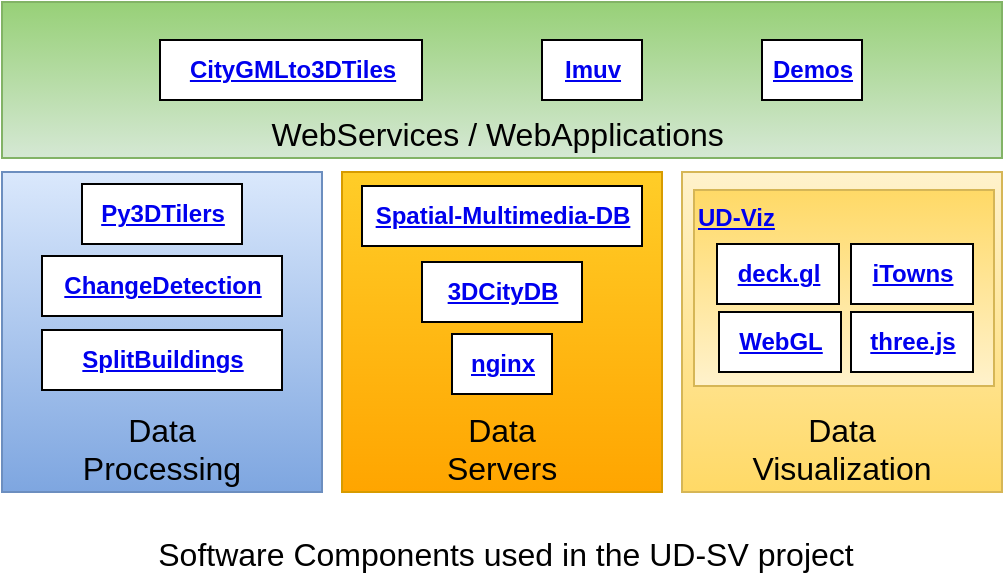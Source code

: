 <mxfile version="16.5.1" type="device"><diagram id="Is-bnBF7DEygCVxP_1LT" name="Page-1"><mxGraphModel dx="1923" dy="643" grid="1" gridSize="10" guides="1" tooltips="1" connect="1" arrows="1" fold="1" page="1" pageScale="1" pageWidth="850" pageHeight="1100" math="0" shadow="0"><root><mxCell id="0"/><mxCell id="1" parent="0"/><mxCell id="7-yEm2ZziI9VVJ4pwbOf-1" value="Data&lt;br style=&quot;font-size: 16px;&quot;&gt;Processing" style="whiteSpace=wrap;html=1;aspect=fixed;verticalAlign=bottom;fontSize=16;fillColor=#dae8fc;strokeColor=#6c8ebf;gradientColor=#7ea6e0;" vertex="1" parent="1"><mxGeometry x="-20" y="145" width="160" height="160" as="geometry"/></mxCell><UserObject label="&lt;a href=&quot;https://github.com/VCityTeam/py3dtilers&quot;&gt;&lt;b&gt;Py3DTilers&lt;/b&gt;&lt;br&gt;&lt;/a&gt;" link="https://github.com/VCityTeam/py3dtilers" id="fuFfBIMAyb1Y97lQ4swn-5"><mxCell style="html=1;" parent="1" vertex="1"><mxGeometry x="20" y="151" width="80" height="30" as="geometry"/></mxCell></UserObject><UserObject label="&lt;a href=&quot;https://github.com/VCityTeam/py3dtilers&quot;&gt;&lt;b&gt;ChangeDetection&lt;/b&gt;&lt;br&gt;&lt;/a&gt;" link="https://github.com/VCityTeam/3DUSE/blob/master/src/utils/cmdline/extractBuildingsConstructionDemolitionDates.cxx#L41" id="7-yEm2ZziI9VVJ4pwbOf-2"><mxCell style="html=1;" vertex="1" parent="1"><mxGeometry y="187" width="120" height="30" as="geometry"/></mxCell></UserObject><UserObject label="&lt;a href=&quot;https://github.com/VCityTeam/py3dtilers&quot;&gt;&lt;b&gt;SplitBuildings&lt;/b&gt;&lt;br&gt;&lt;/a&gt;" link="https://github.com/VCityTeam/3DUSE/blob/master/src/utils/cmdline/splitCityGMLBuildings.cxx#L39" id="7-yEm2ZziI9VVJ4pwbOf-3"><mxCell style="html=1;" vertex="1" parent="1"><mxGeometry y="224" width="120" height="30" as="geometry"/></mxCell></UserObject><mxCell id="7-yEm2ZziI9VVJ4pwbOf-4" value="Data&lt;br style=&quot;font-size: 16px&quot;&gt;Servers" style="whiteSpace=wrap;html=1;aspect=fixed;verticalAlign=bottom;fontSize=16;fillColor=#ffcd28;strokeColor=#d79b00;gradientColor=#ffa500;" vertex="1" parent="1"><mxGeometry x="150" y="145" width="160" height="160" as="geometry"/></mxCell><UserObject label="&lt;b&gt;&lt;a href=&quot;https://github.com/VCityTeam/Spatial-Multimedia-DB&quot;&gt;Spatial-Multimedia-DB&lt;/a&gt;&lt;/b&gt;&lt;a href=&quot;https://github.com/VCityTeam/py3dtilers&quot;&gt;&lt;br&gt;&lt;/a&gt;" link="https://github.com/VCityTeam/Spatial-Multimedia-DB" id="7-yEm2ZziI9VVJ4pwbOf-5"><mxCell style="html=1;" vertex="1" parent="1"><mxGeometry x="160" y="152" width="140" height="30" as="geometry"/></mxCell></UserObject><UserObject label="&lt;b&gt;&lt;a href=&quot;https://github.com/VCityTeam/Spatial-Multimedia-DB&quot;&gt;3DCityDB&lt;/a&gt;&lt;/b&gt;&lt;a href=&quot;https://github.com/VCityTeam/py3dtilers&quot;&gt;&lt;br&gt;&lt;/a&gt;" link="https://www.3dcitydb.org/3dcitydb/" id="7-yEm2ZziI9VVJ4pwbOf-6"><mxCell style="html=1;" vertex="1" parent="1"><mxGeometry x="190" y="190" width="80" height="30" as="geometry"/></mxCell></UserObject><UserObject label="&lt;a href=&quot;https://github.com/VCityTeam/py3dtilers&quot;&gt;&lt;b&gt;nginx&lt;/b&gt;&lt;br&gt;&lt;/a&gt;" link="https://nginx.org/en/" id="7-yEm2ZziI9VVJ4pwbOf-7"><mxCell style="html=1;" vertex="1" parent="1"><mxGeometry x="205" y="226" width="50" height="30" as="geometry"/></mxCell></UserObject><mxCell id="7-yEm2ZziI9VVJ4pwbOf-10" value="Data&lt;br style=&quot;font-size: 16px&quot;&gt;Visualization" style="whiteSpace=wrap;html=1;aspect=fixed;verticalAlign=bottom;fontSize=16;fillColor=#fff2cc;strokeColor=#d6b656;gradientColor=#ffd966;" vertex="1" parent="1"><mxGeometry x="320" y="145" width="160" height="160" as="geometry"/></mxCell><mxCell id="7-yEm2ZziI9VVJ4pwbOf-18" value="" style="group" vertex="1" connectable="0" parent="1"><mxGeometry x="326" y="154" width="150" height="98" as="geometry"/></mxCell><UserObject label="&lt;b&gt;&lt;a href=&quot;https://github.com/VCityTeam/UD-Viz&quot;&gt;UD-Viz&lt;/a&gt;&lt;/b&gt;&lt;a href=&quot;https://github.com/VCityTeam/py3dtilers&quot;&gt;&lt;br&gt;&lt;/a&gt;" link="https://github.com/VCityTeam/UD-Viz" id="7-yEm2ZziI9VVJ4pwbOf-14"><mxCell style="html=1;verticalAlign=top;align=left;fillColor=#fff2cc;gradientColor=#ffd966;strokeColor=#d6b656;gradientDirection=north;" vertex="1" parent="7-yEm2ZziI9VVJ4pwbOf-18"><mxGeometry width="150" height="98" as="geometry"/></mxCell></UserObject><UserObject label="&lt;b&gt;&lt;a href=&quot;https://deck.gl/&quot;&gt;deck.gl&lt;/a&gt;&lt;/b&gt;&lt;a href=&quot;https://github.com/VCityTeam/py3dtilers&quot;&gt;&lt;br&gt;&lt;/a&gt;" link="https://deck.gl/" id="7-yEm2ZziI9VVJ4pwbOf-13"><mxCell style="html=1;" vertex="1" parent="7-yEm2ZziI9VVJ4pwbOf-18"><mxGeometry x="11.5" y="27" width="61" height="30" as="geometry"/></mxCell></UserObject><UserObject label="&lt;b&gt;&lt;a href=&quot;https://github.com/iTowns/itowns&quot;&gt;iTowns&lt;/a&gt;&lt;/b&gt;&lt;a href=&quot;https://github.com/VCityTeam/py3dtilers&quot;&gt;&lt;br&gt;&lt;/a&gt;" link="https://github.com/iTowns/itowns#readme" id="7-yEm2ZziI9VVJ4pwbOf-11"><mxCell style="html=1;" vertex="1" parent="7-yEm2ZziI9VVJ4pwbOf-18"><mxGeometry x="78.5" y="27" width="61" height="30" as="geometry"/></mxCell></UserObject><UserObject label="&lt;b&gt;&lt;a href=&quot;https://threejs.org/&quot;&gt;three.js&lt;/a&gt;&lt;/b&gt;&lt;a href=&quot;https://github.com/VCityTeam/py3dtilers&quot;&gt;&lt;br&gt;&lt;/a&gt;" link="https://threejs.org/" id="7-yEm2ZziI9VVJ4pwbOf-12"><mxCell style="html=1;" vertex="1" parent="7-yEm2ZziI9VVJ4pwbOf-18"><mxGeometry x="78.5" y="61" width="61" height="30" as="geometry"/></mxCell></UserObject><UserObject label="&lt;b&gt;&lt;a href=&quot;https://www.khronos.org/webgl/&quot;&gt;WebGL&lt;/a&gt;&lt;/b&gt;&lt;a href=&quot;https://github.com/VCityTeam/py3dtilers&quot;&gt;&lt;br&gt;&lt;/a&gt;" link="https://www.khronos.org/webgl/" id="7-yEm2ZziI9VVJ4pwbOf-16"><mxCell style="html=1;" vertex="1" parent="7-yEm2ZziI9VVJ4pwbOf-18"><mxGeometry x="12.5" y="61" width="61" height="30" as="geometry"/></mxCell></UserObject><mxCell id="7-yEm2ZziI9VVJ4pwbOf-19" value="&lt;br style=&quot;font-size: 16px&quot;&gt;WebServices / WebApplications&amp;nbsp;" style="whiteSpace=wrap;html=1;verticalAlign=bottom;fontSize=16;fillColor=#d5e8d4;strokeColor=#82b366;gradientColor=#97d077;gradientDirection=north;" vertex="1" parent="1"><mxGeometry x="-20" y="60" width="500" height="78" as="geometry"/></mxCell><UserObject label="&lt;b&gt;&lt;a href=&quot;https://github.com/VCityTeam/Spatial-Multimedia-DB&quot;&gt;Imuv&lt;/a&gt;&lt;/b&gt;&lt;a href=&quot;https://github.com/VCityTeam/py3dtilers&quot;&gt;&lt;br&gt;&lt;/a&gt;" link="https://github.com/VCityTeam/UD-Imuv" id="7-yEm2ZziI9VVJ4pwbOf-21"><mxCell style="html=1;" vertex="1" parent="1"><mxGeometry x="250" y="79" width="50" height="30" as="geometry"/></mxCell></UserObject><UserObject label="&lt;b&gt;&lt;a href=&quot;https://projet.liris.cnrs.fr/vcity/demos&quot;&gt;Demos&lt;/a&gt;&lt;/b&gt;&lt;a href=&quot;https://github.com/VCityTeam/py3dtilers&quot;&gt;&lt;br&gt;&lt;/a&gt;" link="https://projet.liris.cnrs.fr/vcity/demos" id="7-yEm2ZziI9VVJ4pwbOf-22"><mxCell style="html=1;" vertex="1" parent="1"><mxGeometry x="360" y="79" width="50" height="30" as="geometry"/></mxCell></UserObject><UserObject label="&lt;b&gt;&lt;a href=&quot;https://gi&quot;&gt;CityGMLto3DTiles&lt;/a&gt;&lt;/b&gt;&lt;a href=&quot;https://github.com/VCityTeam/py3dtilers&quot;&gt;&lt;br&gt;&lt;/a&gt;" link="https://github.com/VCityTeam/cityGMLto3DTiles" id="7-yEm2ZziI9VVJ4pwbOf-23"><mxCell style="html=1;" vertex="1" parent="1"><mxGeometry x="59" y="79" width="131" height="30" as="geometry"/></mxCell></UserObject><UserObject label="Software Components used in the UD-SV project" link="https://github.com/VCityTeam/UD-SV/" id="7-yEm2ZziI9VVJ4pwbOf-26"><mxCell style="text;html=1;strokeColor=none;fillColor=none;align=center;verticalAlign=middle;whiteSpace=wrap;rounded=0;fontSize=16;" vertex="1" parent="1"><mxGeometry x="42" y="321" width="380" height="30" as="geometry"/></mxCell></UserObject></root></mxGraphModel></diagram></mxfile>